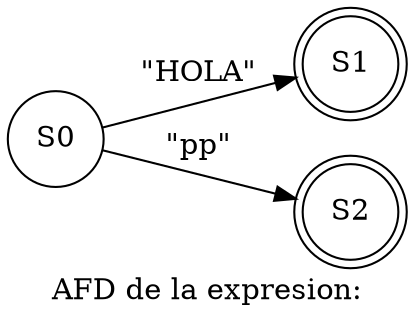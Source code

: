 digraph dot{
rankdir=LR;
 node[shape="circle"];
label = "AFD de la expresion:";
S0[label = "S0"];
S0->S1[label="\"HOLA\""];
S1[shape = "doublecircle"];S0->S2[label="\"pp\""];
S2[shape = "doublecircle"];S1[label = "S1"];
S2[label = "S2"];

}